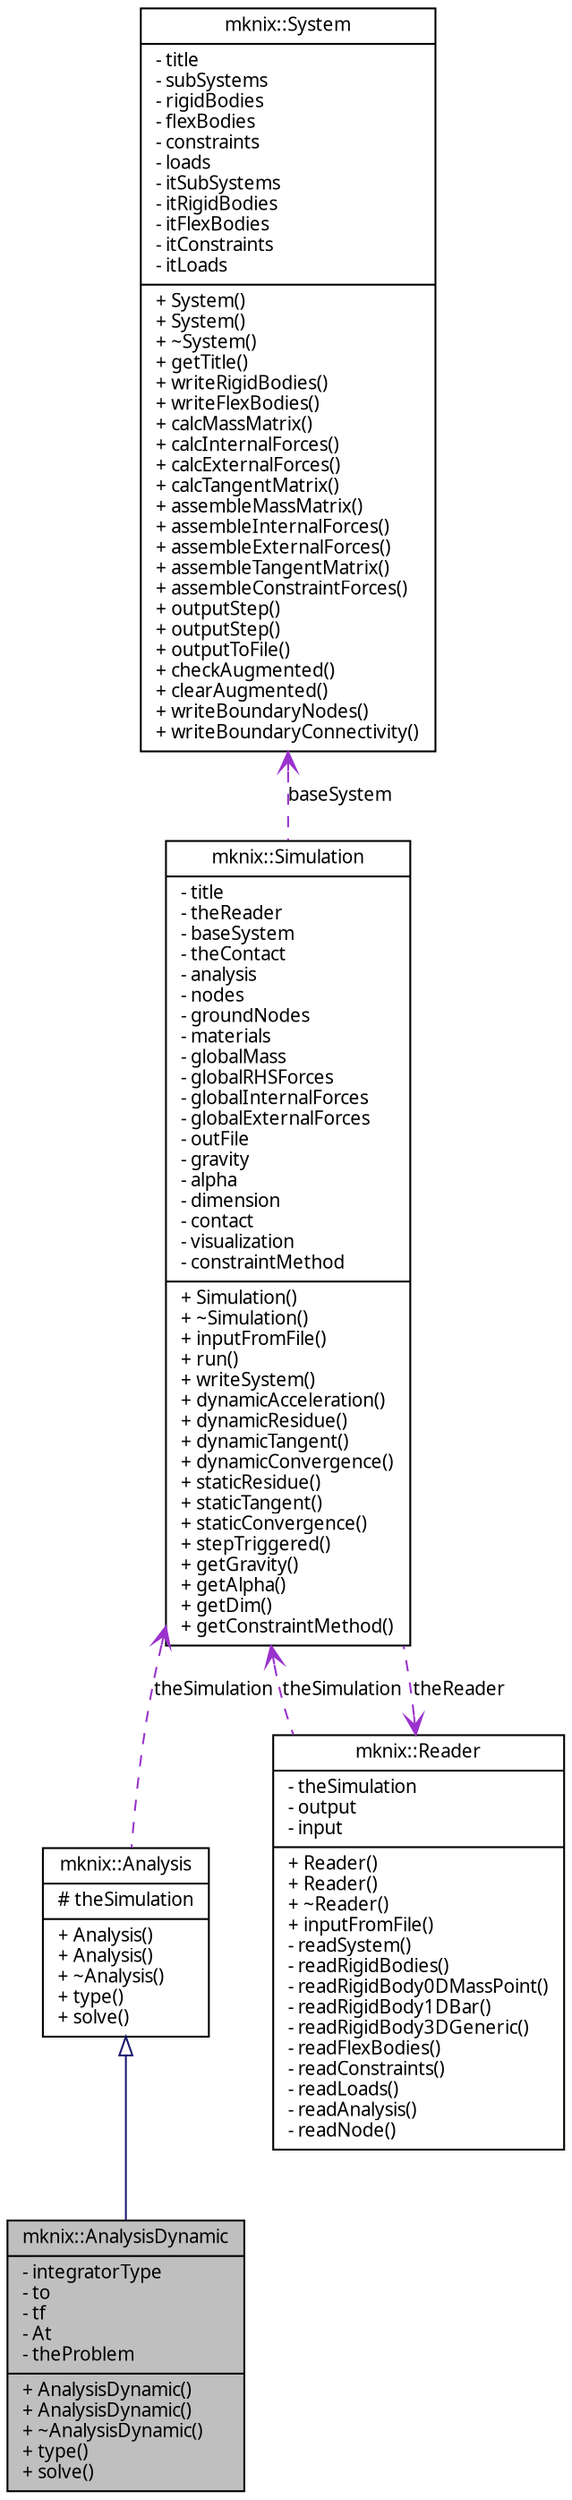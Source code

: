 digraph G
{
  edge [fontname="FreeSans.ttf",fontsize=10,labelfontname="FreeSans.ttf",labelfontsize=10];
  node [fontname="FreeSans.ttf",fontsize=10,shape=record];
  Node1 [label="{mknix::AnalysisDynamic\n|- integratorType\l- to\l- tf\l- At\l- theProblem\l|+ AnalysisDynamic()\l+ AnalysisDynamic()\l+ ~AnalysisDynamic()\l+ type()\l+ solve()\l}",height=0.2,width=0.4,color="black", fillcolor="grey75", style="filled" fontcolor="black"];
  Node2 -> Node1 [dir=back,color="midnightblue",fontsize=10,style="solid",arrowtail="empty"];
  Node2 [label="{mknix::Analysis\n|# theSimulation\l|+ Analysis()\l+ Analysis()\l+ ~Analysis()\l+ type()\l+ solve()\l}",height=0.2,width=0.4,color="black", fillcolor="white", style="filled",URL="$classmknix_1_1Analysis.html"];
  Node3 -> Node2 [dir=back,color="darkorchid3",fontsize=10,style="dashed",label="theSimulation",arrowtail="open"];
  Node3 [label="{mknix::Simulation\n|- title\l- theReader\l- baseSystem\l- theContact\l- analysis\l- nodes\l- groundNodes\l- materials\l- globalMass\l- globalRHSForces\l- globalInternalForces\l- globalExternalForces\l- outFile\l- gravity\l- alpha\l- dimension\l- contact\l- visualization\l- constraintMethod\l|+ Simulation()\l+ ~Simulation()\l+ inputFromFile()\l+ run()\l+ writeSystem()\l+ dynamicAcceleration()\l+ dynamicResidue()\l+ dynamicTangent()\l+ dynamicConvergence()\l+ staticResidue()\l+ staticTangent()\l+ staticConvergence()\l+ stepTriggered()\l+ getGravity()\l+ getAlpha()\l+ getDim()\l+ getConstraintMethod()\l}",height=0.2,width=0.4,color="black", fillcolor="white", style="filled",URL="$classmknix_1_1Simulation.html"];
  Node4 -> Node3 [dir=back,color="darkorchid3",fontsize=10,style="dashed",label="theReader",arrowtail="open"];
  Node4 [label="{mknix::Reader\n|- theSimulation\l- output\l- input\l|+ Reader()\l+ Reader()\l+ ~Reader()\l+ inputFromFile()\l- readSystem()\l- readRigidBodies()\l- readRigidBody0DMassPoint()\l- readRigidBody1DBar()\l- readRigidBody3DGeneric()\l- readFlexBodies()\l- readConstraints()\l- readLoads()\l- readAnalysis()\l- readNode()\l}",height=0.2,width=0.4,color="black", fillcolor="white", style="filled",URL="$classmknix_1_1Reader.html"];
  Node3 -> Node4 [dir=back,color="darkorchid3",fontsize=10,style="dashed",label="theSimulation",arrowtail="open"];
  Node5 -> Node3 [dir=back,color="darkorchid3",fontsize=10,style="dashed",label="baseSystem",arrowtail="open"];
  Node5 [label="{mknix::System\n|- title\l- subSystems\l- rigidBodies\l- flexBodies\l- constraints\l- loads\l- itSubSystems\l- itRigidBodies\l- itFlexBodies\l- itConstraints\l- itLoads\l|+ System()\l+ System()\l+ ~System()\l+ getTitle()\l+ writeRigidBodies()\l+ writeFlexBodies()\l+ calcMassMatrix()\l+ calcInternalForces()\l+ calcExternalForces()\l+ calcTangentMatrix()\l+ assembleMassMatrix()\l+ assembleInternalForces()\l+ assembleExternalForces()\l+ assembleTangentMatrix()\l+ assembleConstraintForces()\l+ outputStep()\l+ outputStep()\l+ outputToFile()\l+ checkAugmented()\l+ clearAugmented()\l+ writeBoundaryNodes()\l+ writeBoundaryConnectivity()\l}",height=0.2,width=0.4,color="black", fillcolor="white", style="filled",URL="$classmknix_1_1System.html"];
}
